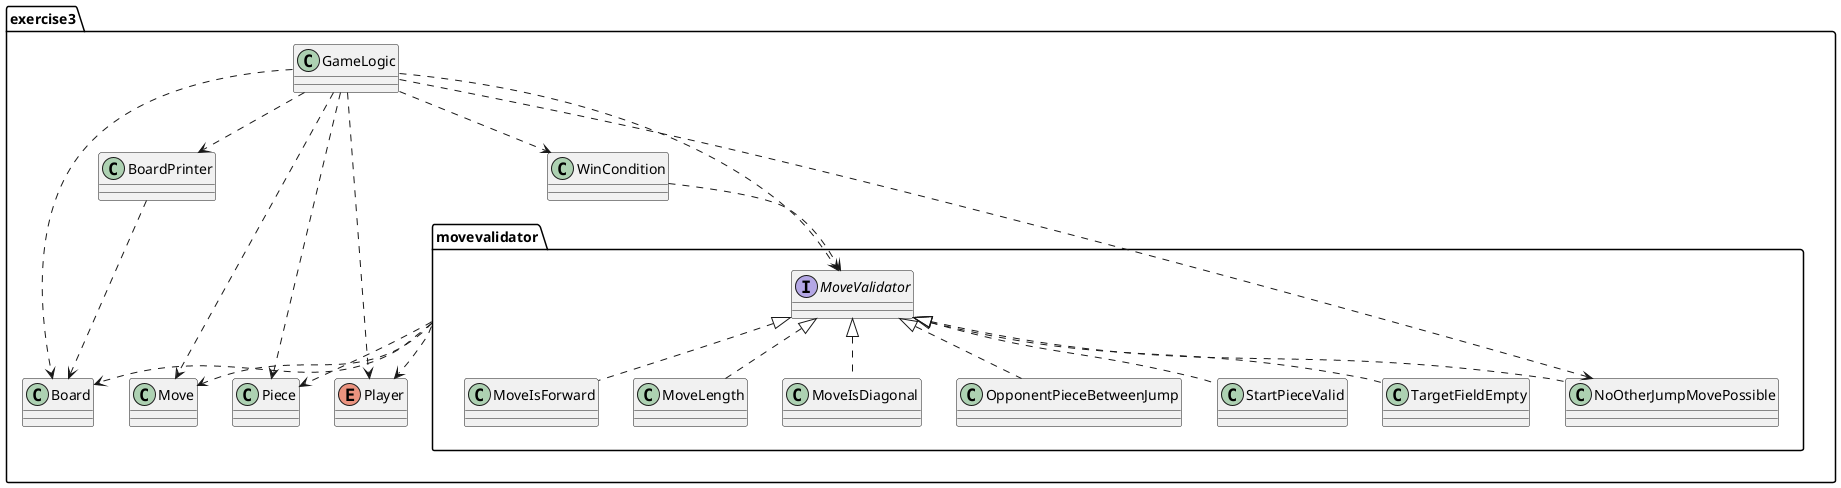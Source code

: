 @startuml
package exercise3{
package movevalidator {
class MoveIsDiagonal
class MoveIsForward
class MoveLength
interface MoveValidator
class NoOtherJumpMovePossible
class OpponentPieceBetweenJump
class StartPieceValid
class TargetFieldEmpty
}
class Board
class BoardPrinter
class GameLogic
class Move
class Piece
enum Player
class WinCondition
}
movevalidator ..> Board
movevalidator ..> Move
movevalidator ..> Piece
movevalidator ..> Player

GameLogic ..> BoardPrinter
GameLogic ..> Board
GameLogic ..> WinCondition
GameLogic ..> Move
GameLogic ..> Piece
GameLogic ..> Player
GameLogic ..> MoveValidator
GameLogic ..> NoOtherJumpMovePossible

BoardPrinter ..> Board

WinCondition ..> MoveValidator

MoveValidator <|.. NoOtherJumpMovePossible
MoveValidator <|.. MoveIsDiagonal
MoveValidator <|.. MoveIsForward
MoveValidator <|.. MoveLength
MoveValidator <|.. OpponentPieceBetweenJump
MoveValidator <|.. StartPieceValid
MoveValidator <|.. TargetFieldEmpty
@enduml